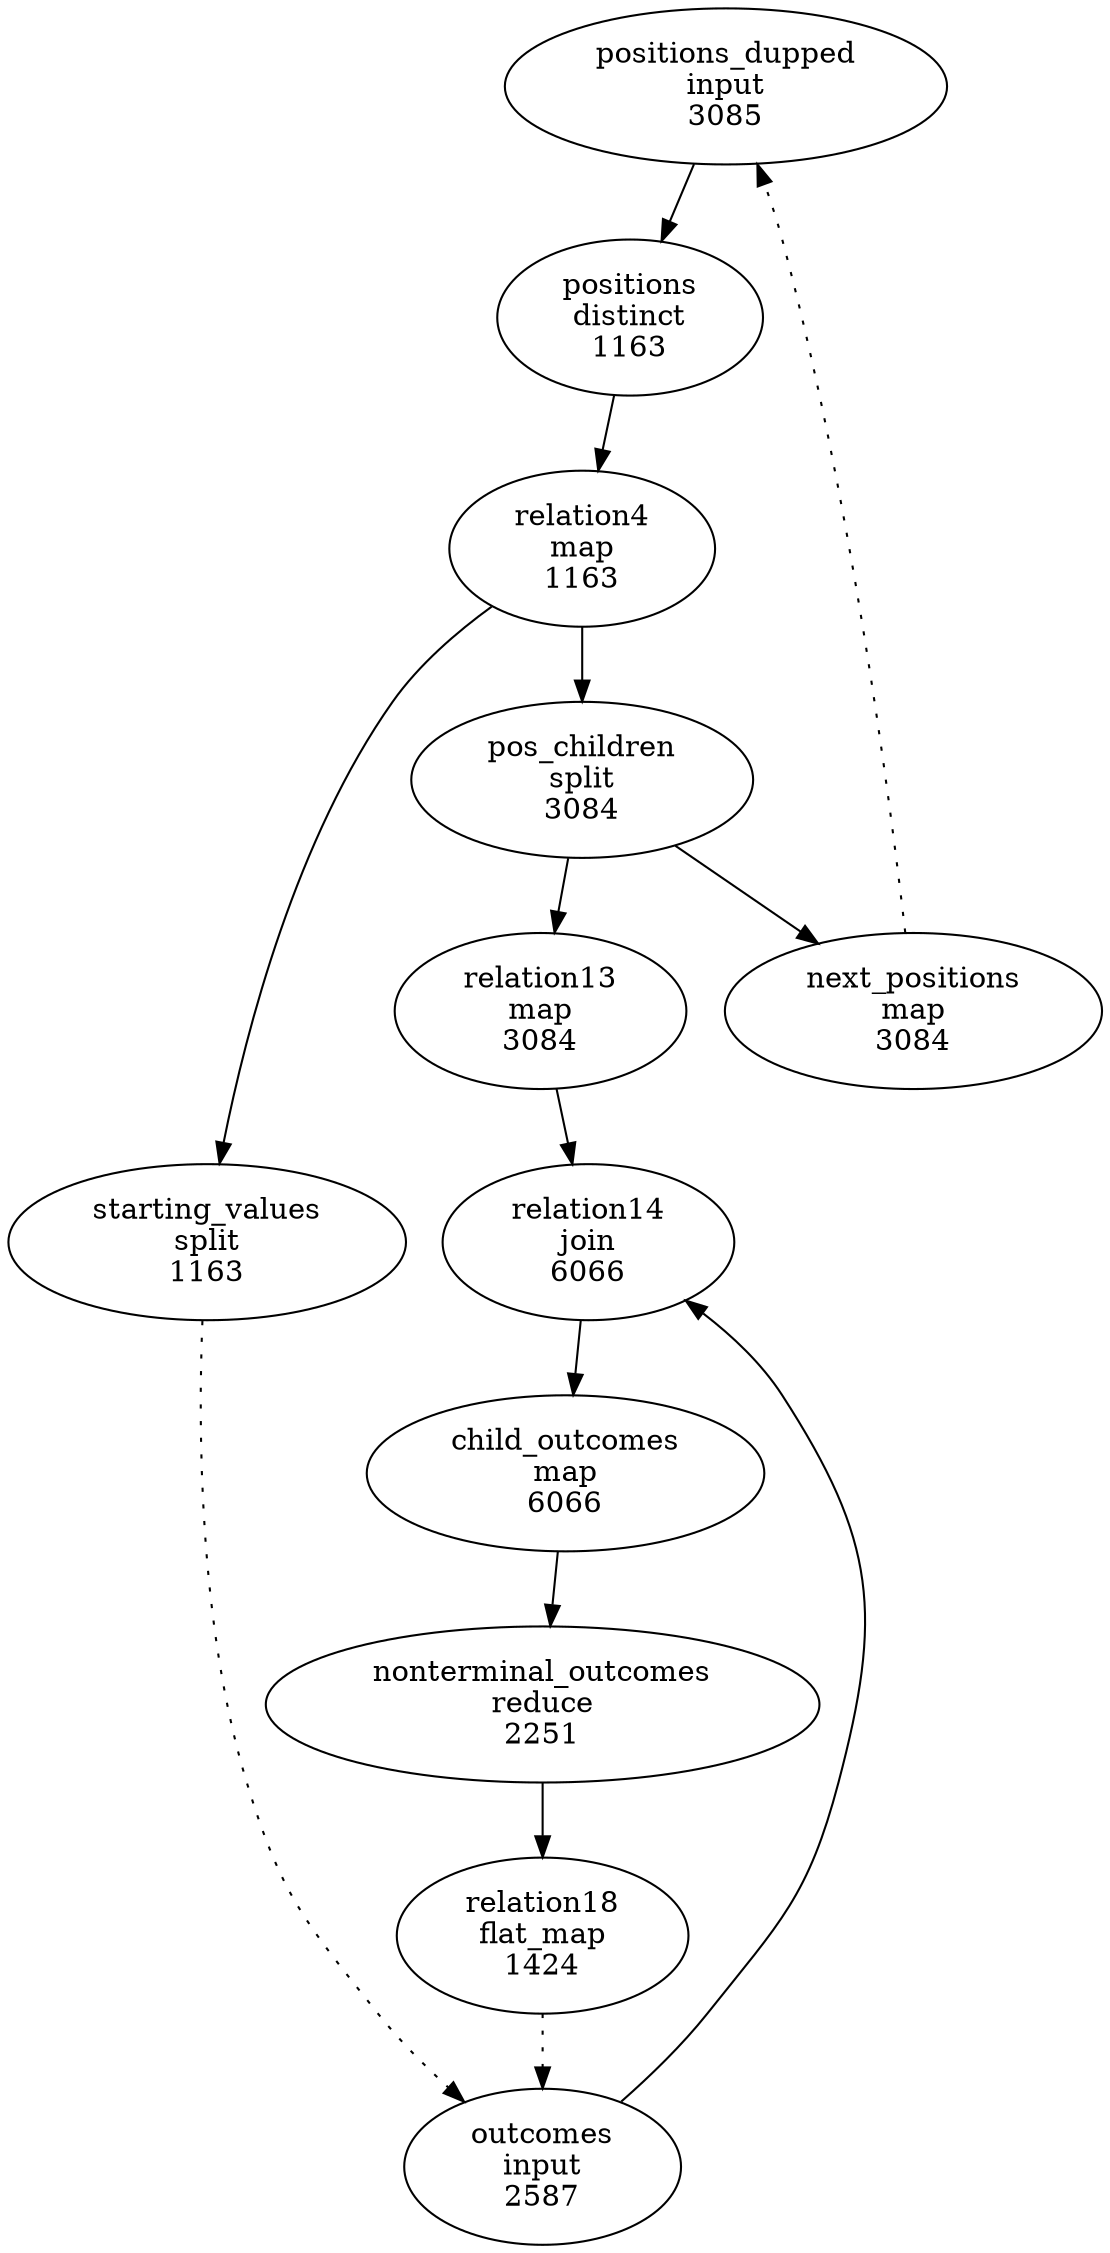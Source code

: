 digraph flow {
  node0 [label=< positions_dupped <br/> input <br/> 3085 >];
  node2 [label=< positions <br/> distinct <br/> 1163 >];
  node0 -> node2;
  node4 [label=< relation4 <br/> map <br/> 1163 >];
  node2 -> node4;
  node6 [label=< pos_children <br/> split <br/> 3084 >];
  node4 -> node6;
  node7 [label=< starting_values <br/> split <br/> 1163 >];
  node4 -> node7;
  node10 [label=< next_positions <br/> map <br/> 3084 >];
  node6 -> node10;
  node11 [label=< outcomes <br/> input <br/> 2587 >];
  node13 [label=< relation13 <br/> map <br/> 3084 >];
  node6 -> node13;
  node14 [label=< relation14 <br/> join <br/> 6066 >];
  node13 -> node14;
  node11 -> node14;
  node15 [label=< child_outcomes <br/> map <br/> 6066 >];
  node14 -> node15;
  node16 [label=< nonterminal_outcomes <br/> reduce <br/> 2251 >];
  node15 -> node16;
  node18 [label=< relation18 <br/> flat_map <br/> 1424 >];
  node16 -> node18;
  node10 -> node0 [style=dotted];
  node7 -> node11 [style=dotted];
  node18 -> node11 [style=dotted];
}
